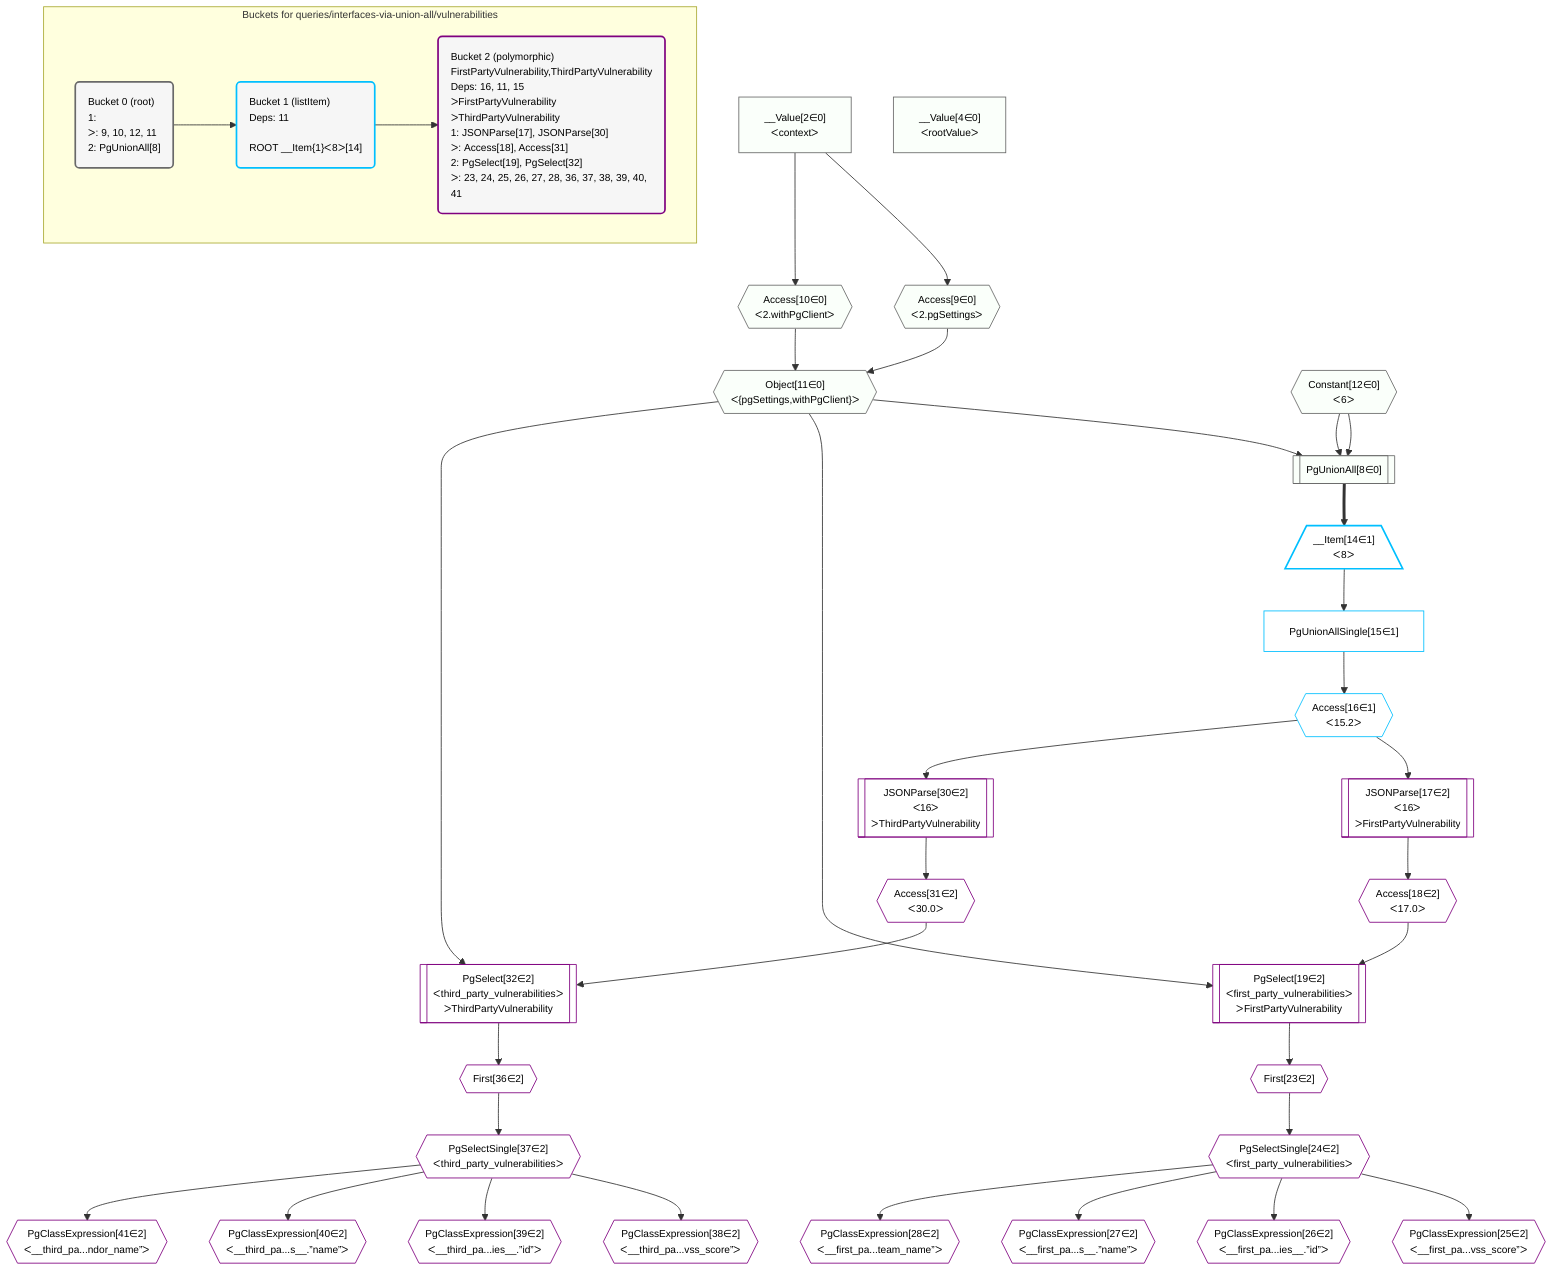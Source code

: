 %%{init: {'themeVariables': { 'fontSize': '12px'}}}%%
graph TD
    classDef path fill:#eee,stroke:#000,color:#000
    classDef plan fill:#fff,stroke-width:1px,color:#000
    classDef itemplan fill:#fff,stroke-width:2px,color:#000
    classDef unbatchedplan fill:#dff,stroke-width:1px,color:#000
    classDef sideeffectplan fill:#fcc,stroke-width:2px,color:#000
    classDef bucket fill:#f6f6f6,color:#000,stroke-width:2px,text-align:left


    %% plan dependencies
    PgUnionAll8[["PgUnionAll[8∈0]"]]:::plan
    Object11{{"Object[11∈0]<br />ᐸ{pgSettings,withPgClient}ᐳ"}}:::plan
    Constant12{{"Constant[12∈0]<br />ᐸ6ᐳ"}}:::plan
    Object11 & Constant12 & Constant12 --> PgUnionAll8
    Access9{{"Access[9∈0]<br />ᐸ2.pgSettingsᐳ"}}:::plan
    Access10{{"Access[10∈0]<br />ᐸ2.withPgClientᐳ"}}:::plan
    Access9 & Access10 --> Object11
    __Value2["__Value[2∈0]<br />ᐸcontextᐳ"]:::plan
    __Value2 --> Access9
    __Value2 --> Access10
    __Value4["__Value[4∈0]<br />ᐸrootValueᐳ"]:::plan
    __Item14[/"__Item[14∈1]<br />ᐸ8ᐳ"\]:::itemplan
    PgUnionAll8 ==> __Item14
    PgUnionAllSingle15["PgUnionAllSingle[15∈1]"]:::plan
    __Item14 --> PgUnionAllSingle15
    Access16{{"Access[16∈1]<br />ᐸ15.2ᐳ"}}:::plan
    PgUnionAllSingle15 --> Access16
    PgSelect19[["PgSelect[19∈2]<br />ᐸfirst_party_vulnerabilitiesᐳ<br />ᐳFirstPartyVulnerability"]]:::plan
    Access18{{"Access[18∈2]<br />ᐸ17.0ᐳ"}}:::plan
    Object11 & Access18 --> PgSelect19
    PgSelect32[["PgSelect[32∈2]<br />ᐸthird_party_vulnerabilitiesᐳ<br />ᐳThirdPartyVulnerability"]]:::plan
    Access31{{"Access[31∈2]<br />ᐸ30.0ᐳ"}}:::plan
    Object11 & Access31 --> PgSelect32
    JSONParse17[["JSONParse[17∈2]<br />ᐸ16ᐳ<br />ᐳFirstPartyVulnerability"]]:::plan
    Access16 --> JSONParse17
    JSONParse17 --> Access18
    First23{{"First[23∈2]"}}:::plan
    PgSelect19 --> First23
    PgSelectSingle24{{"PgSelectSingle[24∈2]<br />ᐸfirst_party_vulnerabilitiesᐳ"}}:::plan
    First23 --> PgSelectSingle24
    PgClassExpression25{{"PgClassExpression[25∈2]<br />ᐸ__first_pa...vss_score”ᐳ"}}:::plan
    PgSelectSingle24 --> PgClassExpression25
    PgClassExpression26{{"PgClassExpression[26∈2]<br />ᐸ__first_pa...ies__.”id”ᐳ"}}:::plan
    PgSelectSingle24 --> PgClassExpression26
    PgClassExpression27{{"PgClassExpression[27∈2]<br />ᐸ__first_pa...s__.”name”ᐳ"}}:::plan
    PgSelectSingle24 --> PgClassExpression27
    PgClassExpression28{{"PgClassExpression[28∈2]<br />ᐸ__first_pa...team_name”ᐳ"}}:::plan
    PgSelectSingle24 --> PgClassExpression28
    JSONParse30[["JSONParse[30∈2]<br />ᐸ16ᐳ<br />ᐳThirdPartyVulnerability"]]:::plan
    Access16 --> JSONParse30
    JSONParse30 --> Access31
    First36{{"First[36∈2]"}}:::plan
    PgSelect32 --> First36
    PgSelectSingle37{{"PgSelectSingle[37∈2]<br />ᐸthird_party_vulnerabilitiesᐳ"}}:::plan
    First36 --> PgSelectSingle37
    PgClassExpression38{{"PgClassExpression[38∈2]<br />ᐸ__third_pa...vss_score”ᐳ"}}:::plan
    PgSelectSingle37 --> PgClassExpression38
    PgClassExpression39{{"PgClassExpression[39∈2]<br />ᐸ__third_pa...ies__.”id”ᐳ"}}:::plan
    PgSelectSingle37 --> PgClassExpression39
    PgClassExpression40{{"PgClassExpression[40∈2]<br />ᐸ__third_pa...s__.”name”ᐳ"}}:::plan
    PgSelectSingle37 --> PgClassExpression40
    PgClassExpression41{{"PgClassExpression[41∈2]<br />ᐸ__third_pa...ndor_name”ᐳ"}}:::plan
    PgSelectSingle37 --> PgClassExpression41

    %% define steps

    subgraph "Buckets for queries/interfaces-via-union-all/vulnerabilities"
    Bucket0("Bucket 0 (root)<br />1: <br />ᐳ: 9, 10, 12, 11<br />2: PgUnionAll[8]"):::bucket
    classDef bucket0 stroke:#696969
    class Bucket0,__Value2,__Value4,PgUnionAll8,Access9,Access10,Object11,Constant12 bucket0
    Bucket1("Bucket 1 (listItem)<br />Deps: 11<br /><br />ROOT __Item{1}ᐸ8ᐳ[14]"):::bucket
    classDef bucket1 stroke:#00bfff
    class Bucket1,__Item14,PgUnionAllSingle15,Access16 bucket1
    Bucket2("Bucket 2 (polymorphic)<br />FirstPartyVulnerability,ThirdPartyVulnerability<br />Deps: 16, 11, 15<br />ᐳFirstPartyVulnerability<br />ᐳThirdPartyVulnerability<br />1: JSONParse[17], JSONParse[30]<br />ᐳ: Access[18], Access[31]<br />2: PgSelect[19], PgSelect[32]<br />ᐳ: 23, 24, 25, 26, 27, 28, 36, 37, 38, 39, 40, 41"):::bucket
    classDef bucket2 stroke:#7f007f
    class Bucket2,JSONParse17,Access18,PgSelect19,First23,PgSelectSingle24,PgClassExpression25,PgClassExpression26,PgClassExpression27,PgClassExpression28,JSONParse30,Access31,PgSelect32,First36,PgSelectSingle37,PgClassExpression38,PgClassExpression39,PgClassExpression40,PgClassExpression41 bucket2
    Bucket0 --> Bucket1
    Bucket1 --> Bucket2
    classDef unary fill:#fafffa,borderWidth:8px
    class PgUnionAll8,Object11,Access9,Access10,__Value2,__Value4,Constant12 unary
    end